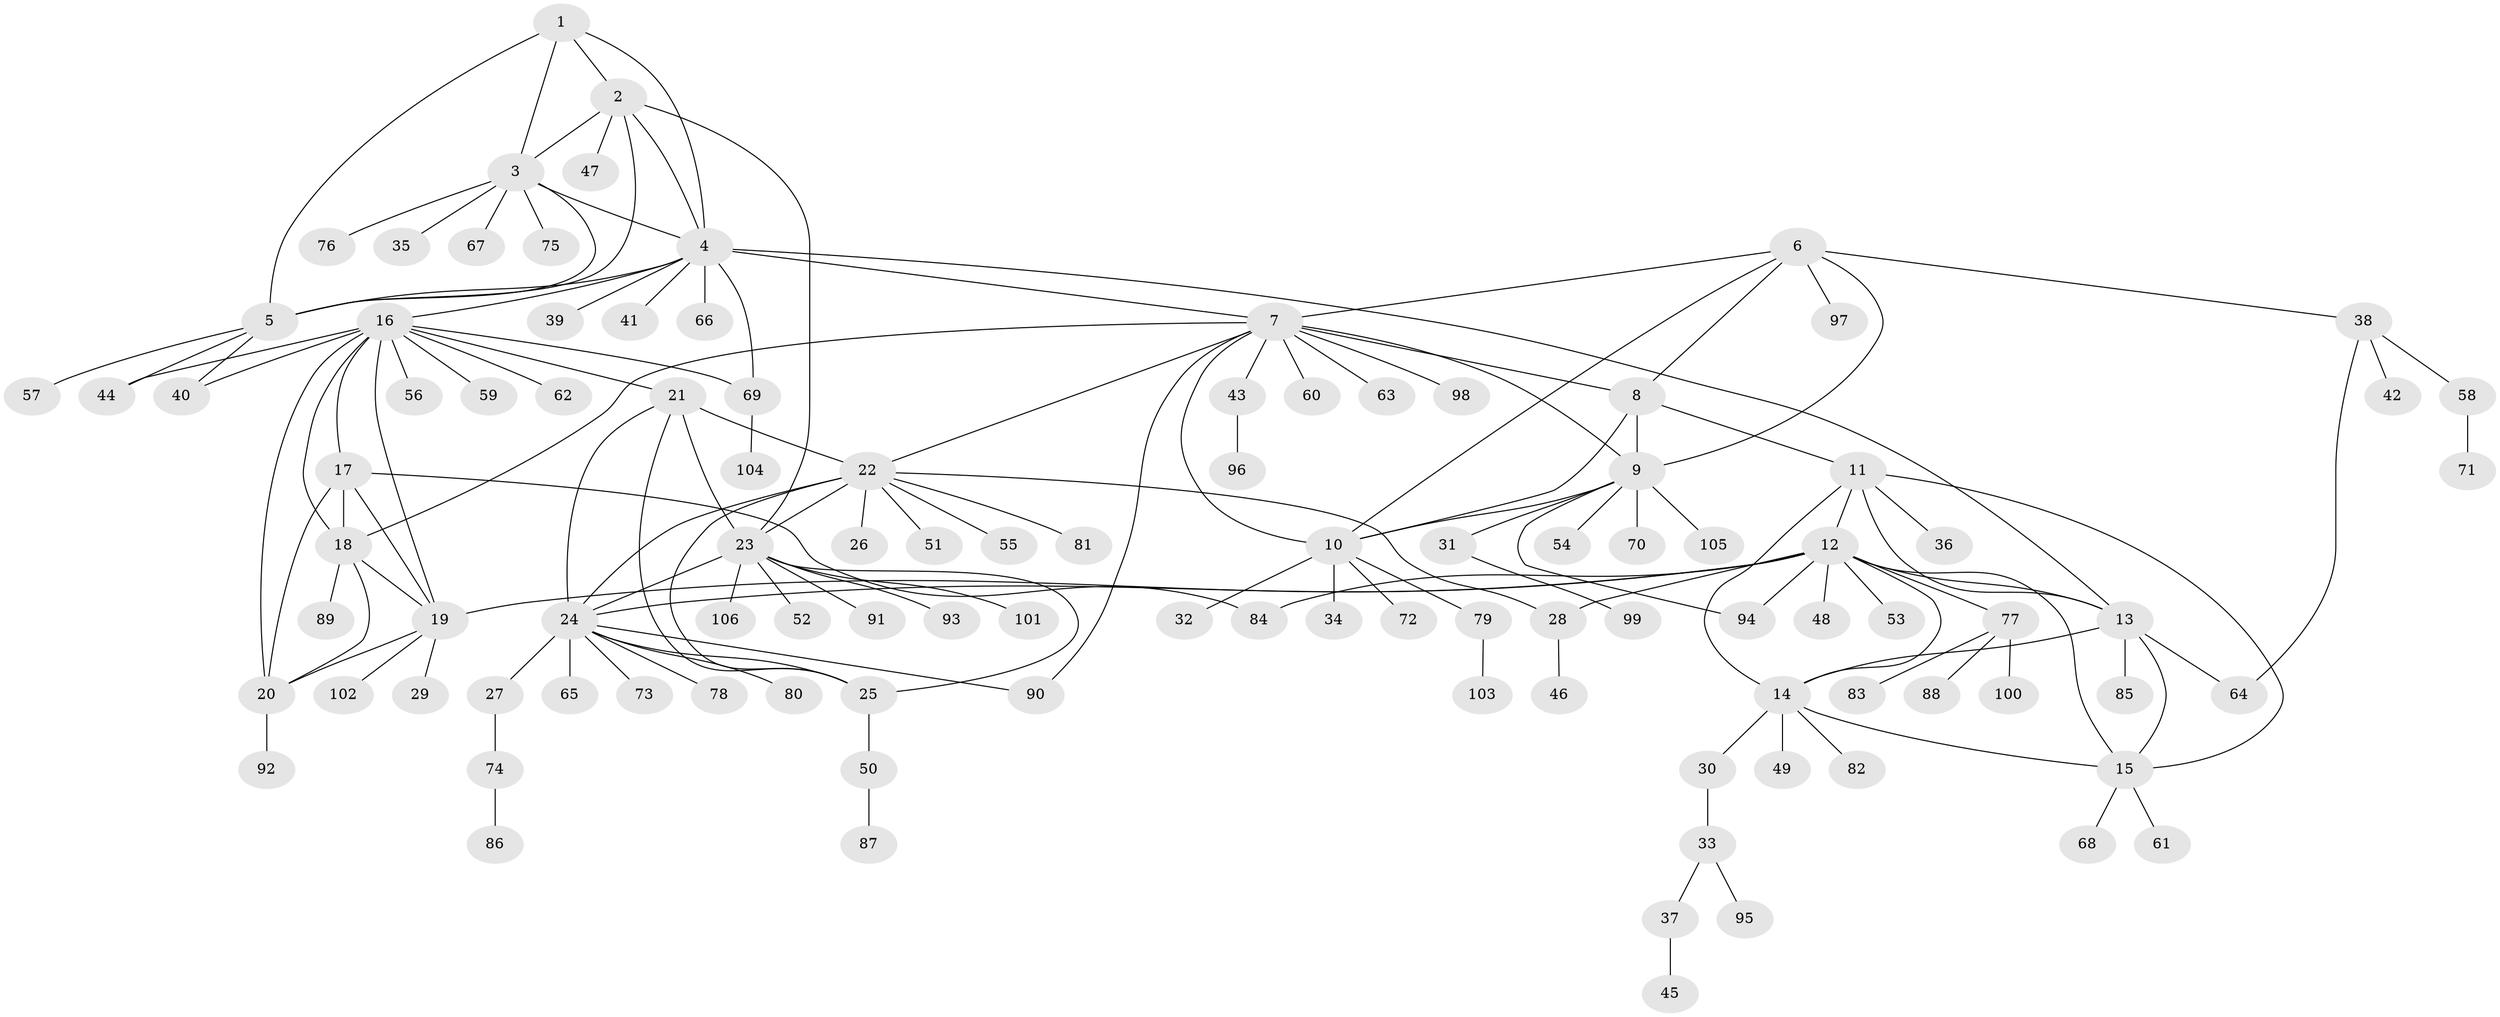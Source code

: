 // Generated by graph-tools (version 1.1) at 2025/26/03/09/25 03:26:44]
// undirected, 106 vertices, 149 edges
graph export_dot {
graph [start="1"]
  node [color=gray90,style=filled];
  1;
  2;
  3;
  4;
  5;
  6;
  7;
  8;
  9;
  10;
  11;
  12;
  13;
  14;
  15;
  16;
  17;
  18;
  19;
  20;
  21;
  22;
  23;
  24;
  25;
  26;
  27;
  28;
  29;
  30;
  31;
  32;
  33;
  34;
  35;
  36;
  37;
  38;
  39;
  40;
  41;
  42;
  43;
  44;
  45;
  46;
  47;
  48;
  49;
  50;
  51;
  52;
  53;
  54;
  55;
  56;
  57;
  58;
  59;
  60;
  61;
  62;
  63;
  64;
  65;
  66;
  67;
  68;
  69;
  70;
  71;
  72;
  73;
  74;
  75;
  76;
  77;
  78;
  79;
  80;
  81;
  82;
  83;
  84;
  85;
  86;
  87;
  88;
  89;
  90;
  91;
  92;
  93;
  94;
  95;
  96;
  97;
  98;
  99;
  100;
  101;
  102;
  103;
  104;
  105;
  106;
  1 -- 2;
  1 -- 3;
  1 -- 4;
  1 -- 5;
  2 -- 3;
  2 -- 4;
  2 -- 5;
  2 -- 23;
  2 -- 47;
  3 -- 4;
  3 -- 5;
  3 -- 35;
  3 -- 67;
  3 -- 75;
  3 -- 76;
  4 -- 5;
  4 -- 7;
  4 -- 13;
  4 -- 16;
  4 -- 39;
  4 -- 41;
  4 -- 66;
  4 -- 69;
  5 -- 40;
  5 -- 44;
  5 -- 57;
  6 -- 7;
  6 -- 8;
  6 -- 9;
  6 -- 10;
  6 -- 38;
  6 -- 97;
  7 -- 8;
  7 -- 9;
  7 -- 10;
  7 -- 18;
  7 -- 22;
  7 -- 43;
  7 -- 60;
  7 -- 63;
  7 -- 90;
  7 -- 98;
  8 -- 9;
  8 -- 10;
  8 -- 11;
  9 -- 10;
  9 -- 31;
  9 -- 54;
  9 -- 70;
  9 -- 94;
  9 -- 105;
  10 -- 32;
  10 -- 34;
  10 -- 72;
  10 -- 79;
  11 -- 12;
  11 -- 13;
  11 -- 14;
  11 -- 15;
  11 -- 36;
  12 -- 13;
  12 -- 14;
  12 -- 15;
  12 -- 19;
  12 -- 24;
  12 -- 28;
  12 -- 48;
  12 -- 53;
  12 -- 77;
  12 -- 84;
  12 -- 94;
  13 -- 14;
  13 -- 15;
  13 -- 64;
  13 -- 85;
  14 -- 15;
  14 -- 30;
  14 -- 49;
  14 -- 82;
  15 -- 61;
  15 -- 68;
  16 -- 17;
  16 -- 18;
  16 -- 19;
  16 -- 20;
  16 -- 21;
  16 -- 40;
  16 -- 44;
  16 -- 56;
  16 -- 59;
  16 -- 62;
  16 -- 69;
  17 -- 18;
  17 -- 19;
  17 -- 20;
  17 -- 84;
  18 -- 19;
  18 -- 20;
  18 -- 89;
  19 -- 20;
  19 -- 29;
  19 -- 102;
  20 -- 92;
  21 -- 22;
  21 -- 23;
  21 -- 24;
  21 -- 25;
  22 -- 23;
  22 -- 24;
  22 -- 25;
  22 -- 26;
  22 -- 28;
  22 -- 51;
  22 -- 55;
  22 -- 81;
  23 -- 24;
  23 -- 25;
  23 -- 52;
  23 -- 91;
  23 -- 93;
  23 -- 101;
  23 -- 106;
  24 -- 25;
  24 -- 27;
  24 -- 65;
  24 -- 73;
  24 -- 78;
  24 -- 80;
  24 -- 90;
  25 -- 50;
  27 -- 74;
  28 -- 46;
  30 -- 33;
  31 -- 99;
  33 -- 37;
  33 -- 95;
  37 -- 45;
  38 -- 42;
  38 -- 58;
  38 -- 64;
  43 -- 96;
  50 -- 87;
  58 -- 71;
  69 -- 104;
  74 -- 86;
  77 -- 83;
  77 -- 88;
  77 -- 100;
  79 -- 103;
}
